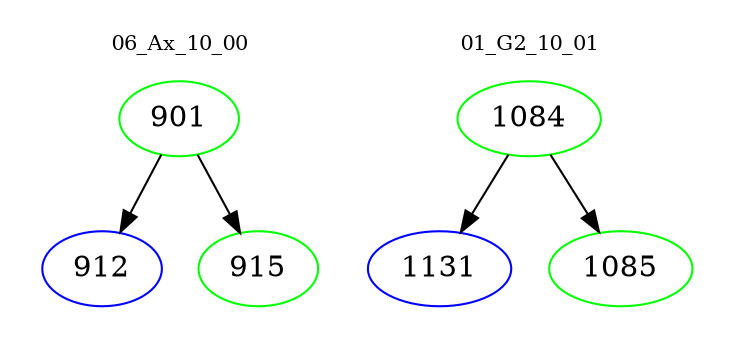 digraph{
subgraph cluster_0 {
color = white
label = "06_Ax_10_00";
fontsize=10;
T0_901 [label="901", color="green"]
T0_901 -> T0_912 [color="black"]
T0_912 [label="912", color="blue"]
T0_901 -> T0_915 [color="black"]
T0_915 [label="915", color="green"]
}
subgraph cluster_1 {
color = white
label = "01_G2_10_01";
fontsize=10;
T1_1084 [label="1084", color="green"]
T1_1084 -> T1_1131 [color="black"]
T1_1131 [label="1131", color="blue"]
T1_1084 -> T1_1085 [color="black"]
T1_1085 [label="1085", color="green"]
}
}
